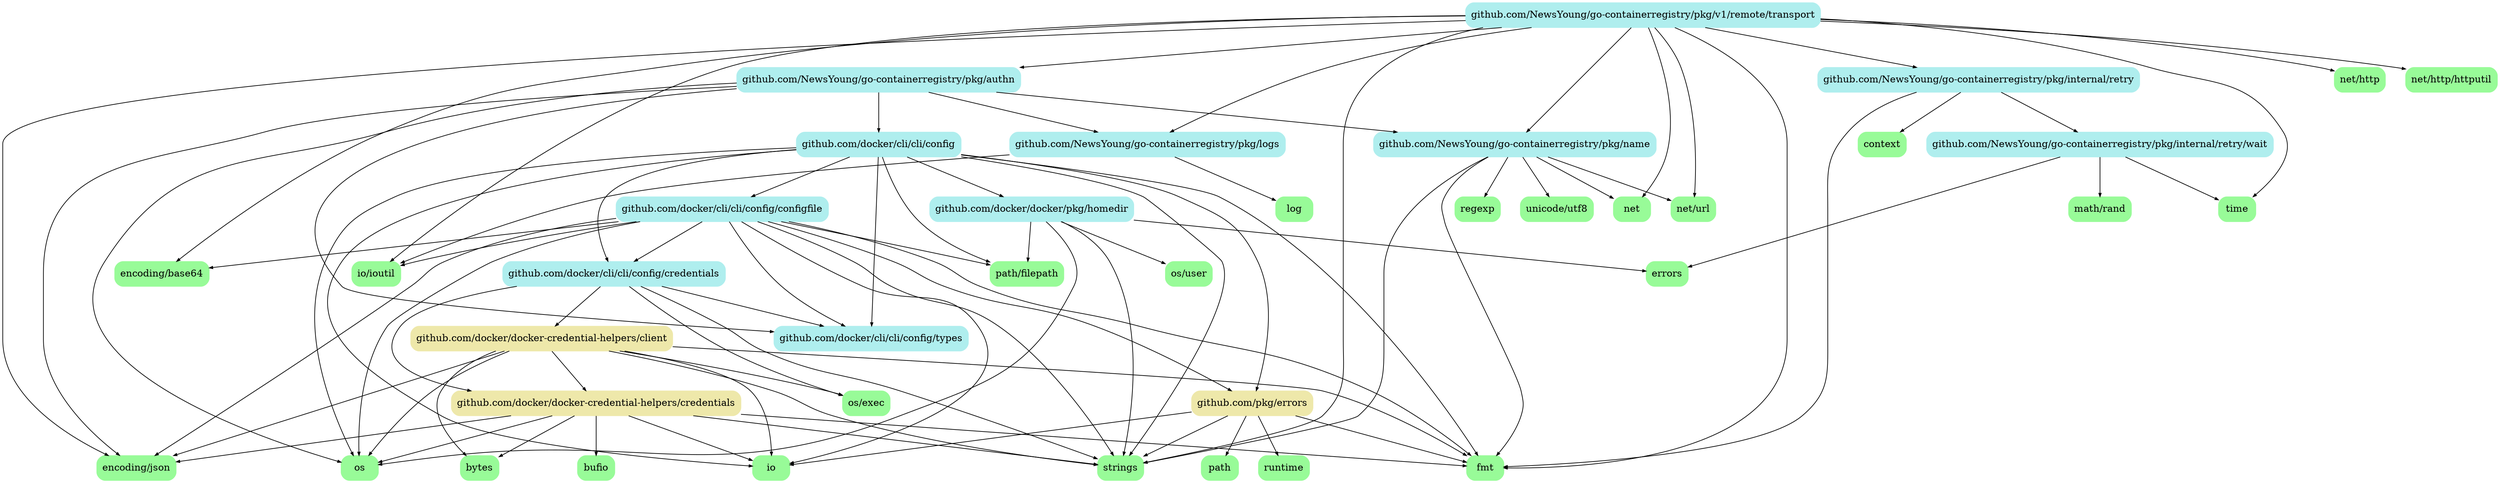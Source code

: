 digraph godep {
nodesep=0.4
ranksep=0.8
node [shape="box",style="rounded,filled"]
edge [arrowsize="0.5"]
"bufio" [label="bufio" color="palegreen" URL="https://godoc.org/bufio" target="_blank"];
"bytes" [label="bytes" color="palegreen" URL="https://godoc.org/bytes" target="_blank"];
"context" [label="context" color="palegreen" URL="https://godoc.org/context" target="_blank"];
"encoding/base64" [label="encoding/base64" color="palegreen" URL="https://godoc.org/encoding/base64" target="_blank"];
"encoding/json" [label="encoding/json" color="palegreen" URL="https://godoc.org/encoding/json" target="_blank"];
"errors" [label="errors" color="palegreen" URL="https://godoc.org/errors" target="_blank"];
"fmt" [label="fmt" color="palegreen" URL="https://godoc.org/fmt" target="_blank"];
"github.com/docker/cli/cli/config" [label="github.com/docker/cli/cli/config" color="paleturquoise" URL="https://godoc.org/github.com/docker/cli/cli/config" target="_blank"];
"github.com/docker/cli/cli/config" -> "fmt";
"github.com/docker/cli/cli/config" -> "github.com/docker/cli/cli/config/configfile";
"github.com/docker/cli/cli/config" -> "github.com/docker/cli/cli/config/credentials";
"github.com/docker/cli/cli/config" -> "github.com/docker/cli/cli/config/types";
"github.com/docker/cli/cli/config" -> "github.com/docker/docker/pkg/homedir";
"github.com/docker/cli/cli/config" -> "github.com/pkg/errors";
"github.com/docker/cli/cli/config" -> "io";
"github.com/docker/cli/cli/config" -> "os";
"github.com/docker/cli/cli/config" -> "path/filepath";
"github.com/docker/cli/cli/config" -> "strings";
"github.com/docker/cli/cli/config/configfile" [label="github.com/docker/cli/cli/config/configfile" color="paleturquoise" URL="https://godoc.org/github.com/docker/cli/cli/config/configfile" target="_blank"];
"github.com/docker/cli/cli/config/configfile" -> "encoding/base64";
"github.com/docker/cli/cli/config/configfile" -> "encoding/json";
"github.com/docker/cli/cli/config/configfile" -> "fmt";
"github.com/docker/cli/cli/config/configfile" -> "github.com/docker/cli/cli/config/credentials";
"github.com/docker/cli/cli/config/configfile" -> "github.com/docker/cli/cli/config/types";
"github.com/docker/cli/cli/config/configfile" -> "github.com/pkg/errors";
"github.com/docker/cli/cli/config/configfile" -> "io";
"github.com/docker/cli/cli/config/configfile" -> "io/ioutil";
"github.com/docker/cli/cli/config/configfile" -> "os";
"github.com/docker/cli/cli/config/configfile" -> "path/filepath";
"github.com/docker/cli/cli/config/configfile" -> "strings";
"github.com/docker/cli/cli/config/credentials" [label="github.com/docker/cli/cli/config/credentials" color="paleturquoise" URL="https://godoc.org/github.com/docker/cli/cli/config/credentials" target="_blank"];
"github.com/docker/cli/cli/config/credentials" -> "github.com/docker/cli/cli/config/types";
"github.com/docker/cli/cli/config/credentials" -> "github.com/docker/docker-credential-helpers/client";
"github.com/docker/cli/cli/config/credentials" -> "github.com/docker/docker-credential-helpers/credentials";
"github.com/docker/cli/cli/config/credentials" -> "os/exec";
"github.com/docker/cli/cli/config/credentials" -> "strings";
"github.com/docker/cli/cli/config/types" [label="github.com/docker/cli/cli/config/types" color="paleturquoise" URL="https://godoc.org/github.com/docker/cli/cli/config/types" target="_blank"];
"github.com/docker/docker-credential-helpers/client" [label="github.com/docker/docker-credential-helpers/client" color="palegoldenrod" URL="https://godoc.org/github.com/docker/docker-credential-helpers/client" target="_blank"];
"github.com/docker/docker-credential-helpers/client" -> "bytes";
"github.com/docker/docker-credential-helpers/client" -> "encoding/json";
"github.com/docker/docker-credential-helpers/client" -> "fmt";
"github.com/docker/docker-credential-helpers/client" -> "github.com/docker/docker-credential-helpers/credentials";
"github.com/docker/docker-credential-helpers/client" -> "io";
"github.com/docker/docker-credential-helpers/client" -> "os";
"github.com/docker/docker-credential-helpers/client" -> "os/exec";
"github.com/docker/docker-credential-helpers/client" -> "strings";
"github.com/docker/docker-credential-helpers/credentials" [label="github.com/docker/docker-credential-helpers/credentials" color="palegoldenrod" URL="https://godoc.org/github.com/docker/docker-credential-helpers/credentials" target="_blank"];
"github.com/docker/docker-credential-helpers/credentials" -> "bufio";
"github.com/docker/docker-credential-helpers/credentials" -> "bytes";
"github.com/docker/docker-credential-helpers/credentials" -> "encoding/json";
"github.com/docker/docker-credential-helpers/credentials" -> "fmt";
"github.com/docker/docker-credential-helpers/credentials" -> "io";
"github.com/docker/docker-credential-helpers/credentials" -> "os";
"github.com/docker/docker-credential-helpers/credentials" -> "strings";
"github.com/docker/docker/pkg/homedir" [label="github.com/docker/docker/pkg/homedir" color="paleturquoise" URL="https://godoc.org/github.com/docker/docker/pkg/homedir" target="_blank"];
"github.com/docker/docker/pkg/homedir" -> "errors";
"github.com/docker/docker/pkg/homedir" -> "os";
"github.com/docker/docker/pkg/homedir" -> "os/user";
"github.com/docker/docker/pkg/homedir" -> "path/filepath";
"github.com/docker/docker/pkg/homedir" -> "strings";
"github.com/NewsYoung/go-containerregistry/pkg/authn" [label="github.com/NewsYoung/go-containerregistry/pkg/authn" color="paleturquoise" URL="https://godoc.org/github.com/NewsYoung/go-containerregistry/pkg/authn" target="_blank"];
"github.com/NewsYoung/go-containerregistry/pkg/authn" -> "encoding/json";
"github.com/NewsYoung/go-containerregistry/pkg/authn" -> "github.com/docker/cli/cli/config";
"github.com/NewsYoung/go-containerregistry/pkg/authn" -> "github.com/docker/cli/cli/config/types";
"github.com/NewsYoung/go-containerregistry/pkg/authn" -> "github.com/NewsYoung/go-containerregistry/pkg/logs";
"github.com/NewsYoung/go-containerregistry/pkg/authn" -> "github.com/NewsYoung/go-containerregistry/pkg/name";
"github.com/NewsYoung/go-containerregistry/pkg/authn" -> "os";
"github.com/NewsYoung/go-containerregistry/pkg/internal/retry" [label="github.com/NewsYoung/go-containerregistry/pkg/internal/retry" color="paleturquoise" URL="https://godoc.org/github.com/NewsYoung/go-containerregistry/pkg/internal/retry" target="_blank"];
"github.com/NewsYoung/go-containerregistry/pkg/internal/retry" -> "context";
"github.com/NewsYoung/go-containerregistry/pkg/internal/retry" -> "fmt";
"github.com/NewsYoung/go-containerregistry/pkg/internal/retry" -> "github.com/NewsYoung/go-containerregistry/pkg/internal/retry/wait";
"github.com/NewsYoung/go-containerregistry/pkg/internal/retry/wait" [label="github.com/NewsYoung/go-containerregistry/pkg/internal/retry/wait" color="paleturquoise" URL="https://godoc.org/github.com/NewsYoung/go-containerregistry/pkg/internal/retry/wait" target="_blank"];
"github.com/NewsYoung/go-containerregistry/pkg/internal/retry/wait" -> "errors";
"github.com/NewsYoung/go-containerregistry/pkg/internal/retry/wait" -> "math/rand";
"github.com/NewsYoung/go-containerregistry/pkg/internal/retry/wait" -> "time";
"github.com/NewsYoung/go-containerregistry/pkg/logs" [label="github.com/NewsYoung/go-containerregistry/pkg/logs" color="paleturquoise" URL="https://godoc.org/github.com/NewsYoung/go-containerregistry/pkg/logs" target="_blank"];
"github.com/NewsYoung/go-containerregistry/pkg/logs" -> "io/ioutil";
"github.com/NewsYoung/go-containerregistry/pkg/logs" -> "log";
"github.com/NewsYoung/go-containerregistry/pkg/name" [label="github.com/NewsYoung/go-containerregistry/pkg/name" color="paleturquoise" URL="https://godoc.org/github.com/NewsYoung/go-containerregistry/pkg/name" target="_blank"];
"github.com/NewsYoung/go-containerregistry/pkg/name" -> "fmt";
"github.com/NewsYoung/go-containerregistry/pkg/name" -> "net";
"github.com/NewsYoung/go-containerregistry/pkg/name" -> "net/url";
"github.com/NewsYoung/go-containerregistry/pkg/name" -> "regexp";
"github.com/NewsYoung/go-containerregistry/pkg/name" -> "strings";
"github.com/NewsYoung/go-containerregistry/pkg/name" -> "unicode/utf8";
"github.com/NewsYoung/go-containerregistry/pkg/v1/remote/transport" [label="github.com/NewsYoung/go-containerregistry/pkg/v1/remote/transport" color="paleturquoise" URL="https://godoc.org/github.com/NewsYoung/go-containerregistry/pkg/v1/remote/transport" target="_blank"];
"github.com/NewsYoung/go-containerregistry/pkg/v1/remote/transport" -> "encoding/base64";
"github.com/NewsYoung/go-containerregistry/pkg/v1/remote/transport" -> "encoding/json";
"github.com/NewsYoung/go-containerregistry/pkg/v1/remote/transport" -> "fmt";
"github.com/NewsYoung/go-containerregistry/pkg/v1/remote/transport" -> "github.com/NewsYoung/go-containerregistry/pkg/authn";
"github.com/NewsYoung/go-containerregistry/pkg/v1/remote/transport" -> "github.com/NewsYoung/go-containerregistry/pkg/internal/retry";
"github.com/NewsYoung/go-containerregistry/pkg/v1/remote/transport" -> "github.com/NewsYoung/go-containerregistry/pkg/logs";
"github.com/NewsYoung/go-containerregistry/pkg/v1/remote/transport" -> "github.com/NewsYoung/go-containerregistry/pkg/name";
"github.com/NewsYoung/go-containerregistry/pkg/v1/remote/transport" -> "io/ioutil";
"github.com/NewsYoung/go-containerregistry/pkg/v1/remote/transport" -> "net";
"github.com/NewsYoung/go-containerregistry/pkg/v1/remote/transport" -> "net/http";
"github.com/NewsYoung/go-containerregistry/pkg/v1/remote/transport" -> "net/http/httputil";
"github.com/NewsYoung/go-containerregistry/pkg/v1/remote/transport" -> "net/url";
"github.com/NewsYoung/go-containerregistry/pkg/v1/remote/transport" -> "strings";
"github.com/NewsYoung/go-containerregistry/pkg/v1/remote/transport" -> "time";
"github.com/pkg/errors" [label="github.com/pkg/errors" color="palegoldenrod" URL="https://godoc.org/github.com/pkg/errors" target="_blank"];
"github.com/pkg/errors" -> "fmt";
"github.com/pkg/errors" -> "io";
"github.com/pkg/errors" -> "path";
"github.com/pkg/errors" -> "runtime";
"github.com/pkg/errors" -> "strings";
"io" [label="io" color="palegreen" URL="https://godoc.org/io" target="_blank"];
"io/ioutil" [label="io/ioutil" color="palegreen" URL="https://godoc.org/io/ioutil" target="_blank"];
"log" [label="log" color="palegreen" URL="https://godoc.org/log" target="_blank"];
"math/rand" [label="math/rand" color="palegreen" URL="https://godoc.org/math/rand" target="_blank"];
"net" [label="net" color="palegreen" URL="https://godoc.org/net" target="_blank"];
"net/http" [label="net/http" color="palegreen" URL="https://godoc.org/net/http" target="_blank"];
"net/http/httputil" [label="net/http/httputil" color="palegreen" URL="https://godoc.org/net/http/httputil" target="_blank"];
"net/url" [label="net/url" color="palegreen" URL="https://godoc.org/net/url" target="_blank"];
"os" [label="os" color="palegreen" URL="https://godoc.org/os" target="_blank"];
"os/exec" [label="os/exec" color="palegreen" URL="https://godoc.org/os/exec" target="_blank"];
"os/user" [label="os/user" color="palegreen" URL="https://godoc.org/os/user" target="_blank"];
"path" [label="path" color="palegreen" URL="https://godoc.org/path" target="_blank"];
"path/filepath" [label="path/filepath" color="palegreen" URL="https://godoc.org/path/filepath" target="_blank"];
"regexp" [label="regexp" color="palegreen" URL="https://godoc.org/regexp" target="_blank"];
"runtime" [label="runtime" color="palegreen" URL="https://godoc.org/runtime" target="_blank"];
"strings" [label="strings" color="palegreen" URL="https://godoc.org/strings" target="_blank"];
"time" [label="time" color="palegreen" URL="https://godoc.org/time" target="_blank"];
"unicode/utf8" [label="unicode/utf8" color="palegreen" URL="https://godoc.org/unicode/utf8" target="_blank"];
}
